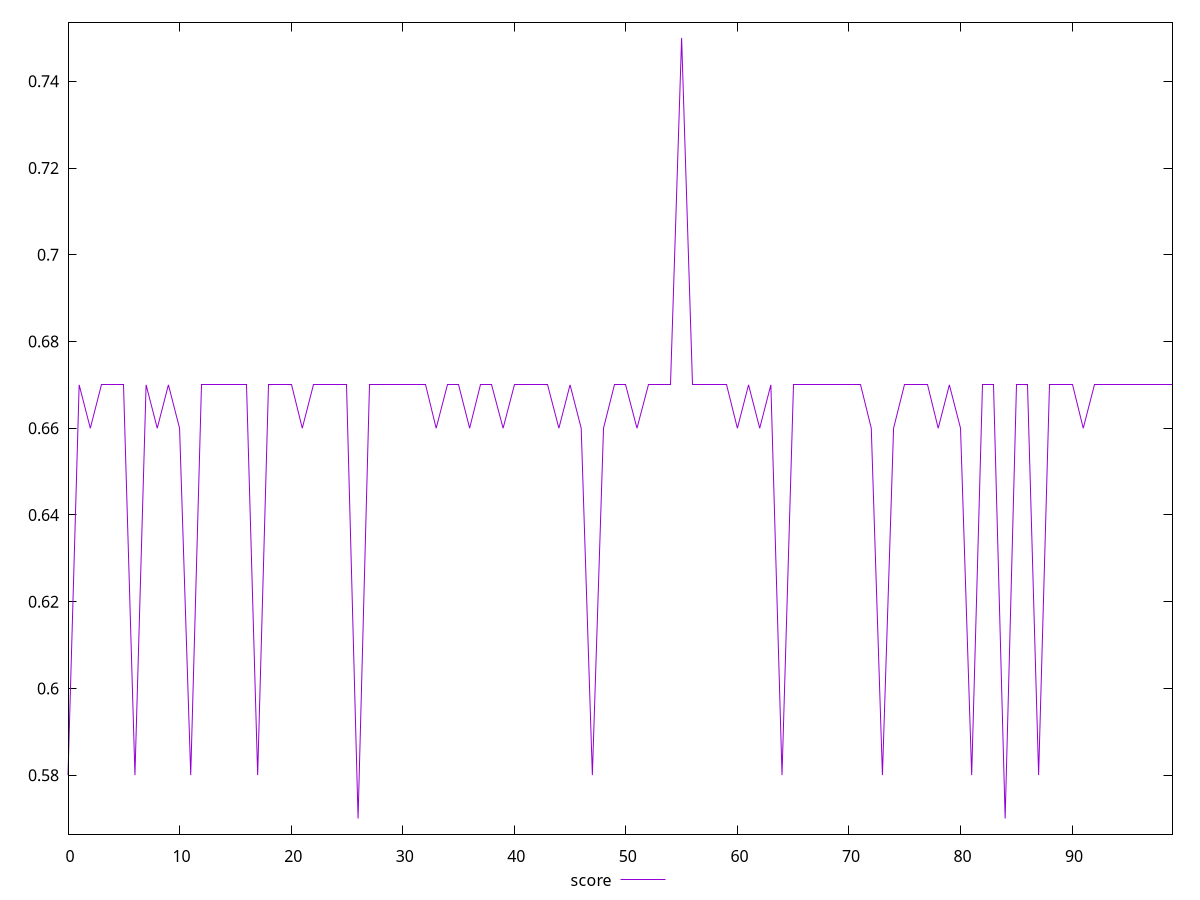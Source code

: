 reset

$score <<EOF
0 0.58
1 0.67
2 0.66
3 0.67
4 0.67
5 0.67
6 0.58
7 0.67
8 0.66
9 0.67
10 0.66
11 0.58
12 0.67
13 0.67
14 0.67
15 0.67
16 0.67
17 0.58
18 0.67
19 0.67
20 0.67
21 0.66
22 0.67
23 0.67
24 0.67
25 0.67
26 0.57
27 0.67
28 0.67
29 0.67
30 0.67
31 0.67
32 0.67
33 0.66
34 0.67
35 0.67
36 0.66
37 0.67
38 0.67
39 0.66
40 0.67
41 0.67
42 0.67
43 0.67
44 0.66
45 0.67
46 0.66
47 0.58
48 0.66
49 0.67
50 0.67
51 0.66
52 0.67
53 0.67
54 0.67
55 0.75
56 0.67
57 0.67
58 0.67
59 0.67
60 0.66
61 0.67
62 0.66
63 0.67
64 0.58
65 0.67
66 0.67
67 0.67
68 0.67
69 0.67
70 0.67
71 0.67
72 0.66
73 0.58
74 0.66
75 0.67
76 0.67
77 0.67
78 0.66
79 0.67
80 0.66
81 0.58
82 0.67
83 0.67
84 0.57
85 0.67
86 0.67
87 0.58
88 0.67
89 0.67
90 0.67
91 0.66
92 0.67
93 0.67
94 0.67
95 0.67
96 0.67
97 0.67
98 0.67
99 0.67
EOF

set key outside below
set xrange [0:99]
set yrange [0.5663999999999999:0.7536]
set trange [0.5663999999999999:0.7536]
set terminal svg size 640, 500 enhanced background rgb 'white'
set output "report_00019_2021-02-10T18-14-37.922Z//uses-webp-images/samples/pages+cached+noadtech/score/values.svg"

plot $score title "score" with line

reset
